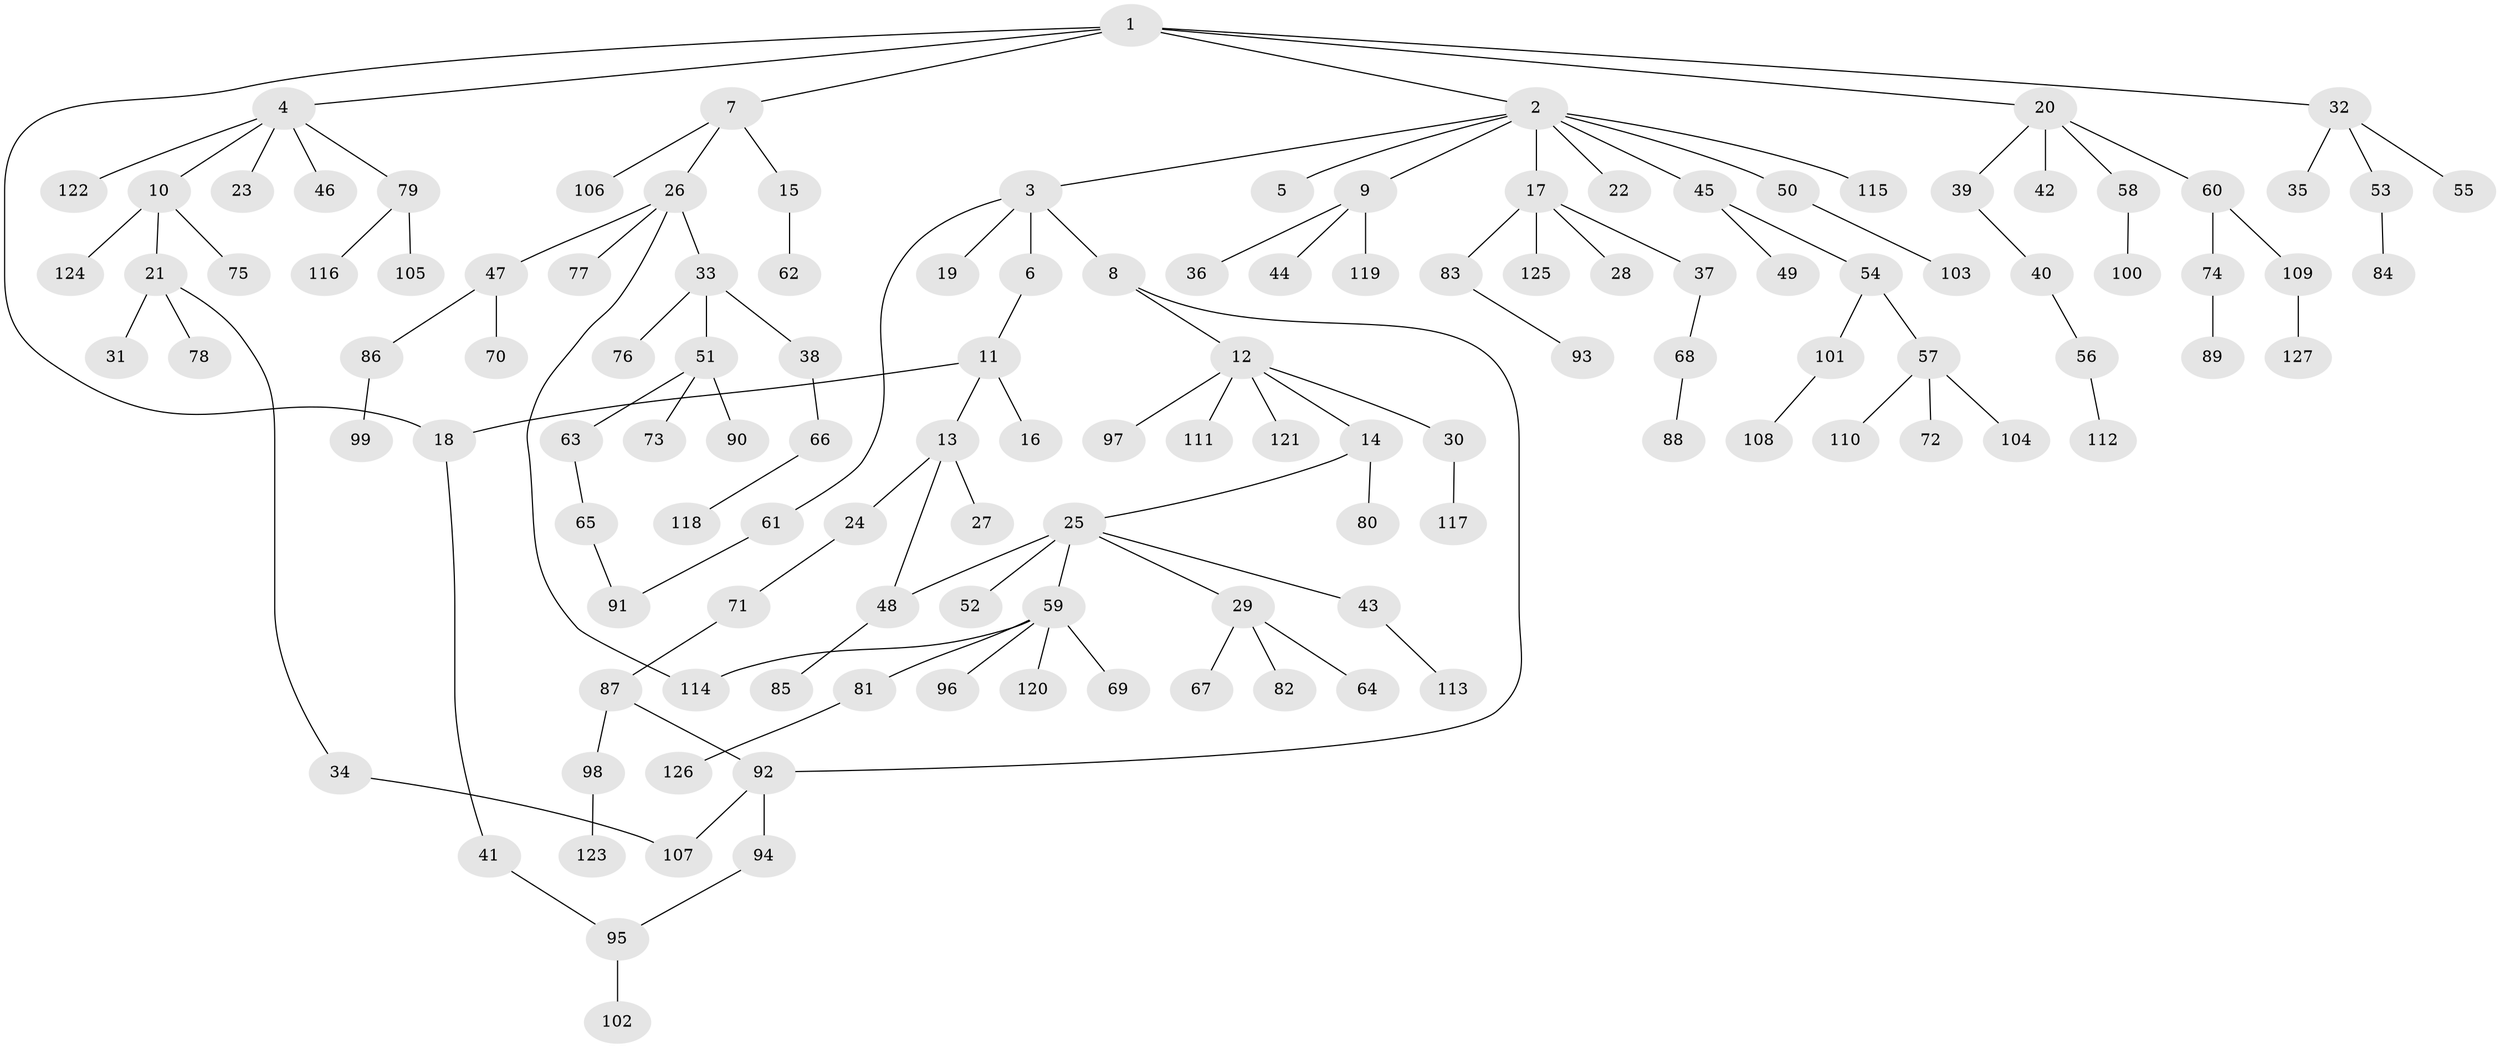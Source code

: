 // coarse degree distribution, {8: 0.03333333333333333, 5: 0.05555555555555555, 1: 0.5333333333333333, 4: 0.03333333333333333, 3: 0.13333333333333333, 6: 0.011111111111111112, 7: 0.011111111111111112, 2: 0.18888888888888888}
// Generated by graph-tools (version 1.1) at 2025/51/02/27/25 19:51:40]
// undirected, 127 vertices, 133 edges
graph export_dot {
graph [start="1"]
  node [color=gray90,style=filled];
  1;
  2;
  3;
  4;
  5;
  6;
  7;
  8;
  9;
  10;
  11;
  12;
  13;
  14;
  15;
  16;
  17;
  18;
  19;
  20;
  21;
  22;
  23;
  24;
  25;
  26;
  27;
  28;
  29;
  30;
  31;
  32;
  33;
  34;
  35;
  36;
  37;
  38;
  39;
  40;
  41;
  42;
  43;
  44;
  45;
  46;
  47;
  48;
  49;
  50;
  51;
  52;
  53;
  54;
  55;
  56;
  57;
  58;
  59;
  60;
  61;
  62;
  63;
  64;
  65;
  66;
  67;
  68;
  69;
  70;
  71;
  72;
  73;
  74;
  75;
  76;
  77;
  78;
  79;
  80;
  81;
  82;
  83;
  84;
  85;
  86;
  87;
  88;
  89;
  90;
  91;
  92;
  93;
  94;
  95;
  96;
  97;
  98;
  99;
  100;
  101;
  102;
  103;
  104;
  105;
  106;
  107;
  108;
  109;
  110;
  111;
  112;
  113;
  114;
  115;
  116;
  117;
  118;
  119;
  120;
  121;
  122;
  123;
  124;
  125;
  126;
  127;
  1 -- 2;
  1 -- 4;
  1 -- 7;
  1 -- 18;
  1 -- 20;
  1 -- 32;
  2 -- 3;
  2 -- 5;
  2 -- 9;
  2 -- 17;
  2 -- 22;
  2 -- 45;
  2 -- 50;
  2 -- 115;
  3 -- 6;
  3 -- 8;
  3 -- 19;
  3 -- 61;
  4 -- 10;
  4 -- 23;
  4 -- 46;
  4 -- 79;
  4 -- 122;
  6 -- 11;
  7 -- 15;
  7 -- 26;
  7 -- 106;
  8 -- 12;
  8 -- 92;
  9 -- 36;
  9 -- 44;
  9 -- 119;
  10 -- 21;
  10 -- 75;
  10 -- 124;
  11 -- 13;
  11 -- 16;
  11 -- 18;
  12 -- 14;
  12 -- 30;
  12 -- 97;
  12 -- 111;
  12 -- 121;
  13 -- 24;
  13 -- 27;
  13 -- 48;
  14 -- 25;
  14 -- 80;
  15 -- 62;
  17 -- 28;
  17 -- 37;
  17 -- 83;
  17 -- 125;
  18 -- 41;
  20 -- 39;
  20 -- 42;
  20 -- 58;
  20 -- 60;
  21 -- 31;
  21 -- 34;
  21 -- 78;
  24 -- 71;
  25 -- 29;
  25 -- 43;
  25 -- 52;
  25 -- 59;
  25 -- 48;
  26 -- 33;
  26 -- 47;
  26 -- 77;
  26 -- 114;
  29 -- 64;
  29 -- 67;
  29 -- 82;
  30 -- 117;
  32 -- 35;
  32 -- 53;
  32 -- 55;
  33 -- 38;
  33 -- 51;
  33 -- 76;
  34 -- 107;
  37 -- 68;
  38 -- 66;
  39 -- 40;
  40 -- 56;
  41 -- 95;
  43 -- 113;
  45 -- 49;
  45 -- 54;
  47 -- 70;
  47 -- 86;
  48 -- 85;
  50 -- 103;
  51 -- 63;
  51 -- 73;
  51 -- 90;
  53 -- 84;
  54 -- 57;
  54 -- 101;
  56 -- 112;
  57 -- 72;
  57 -- 104;
  57 -- 110;
  58 -- 100;
  59 -- 69;
  59 -- 81;
  59 -- 96;
  59 -- 114;
  59 -- 120;
  60 -- 74;
  60 -- 109;
  61 -- 91;
  63 -- 65;
  65 -- 91;
  66 -- 118;
  68 -- 88;
  71 -- 87;
  74 -- 89;
  79 -- 105;
  79 -- 116;
  81 -- 126;
  83 -- 93;
  86 -- 99;
  87 -- 92;
  87 -- 98;
  92 -- 94;
  92 -- 107;
  94 -- 95;
  95 -- 102;
  98 -- 123;
  101 -- 108;
  109 -- 127;
}
